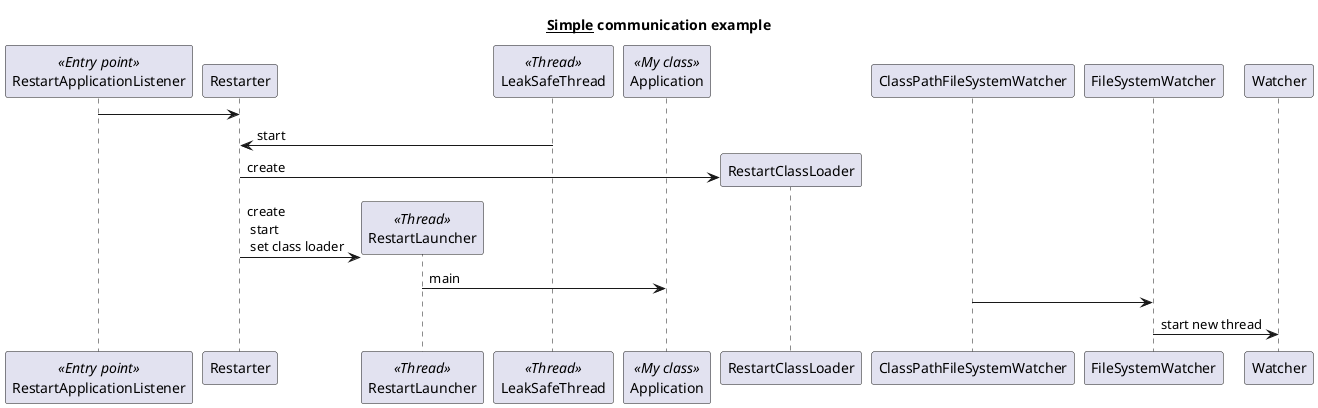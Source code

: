@startuml

title __Simple__ **communication** example

'https://plantuml.com/sequence-diagram

participant RestartApplicationListener << Entry point >>
participant Restarter
participant RestartLauncher << Thread >>
participant LeakSafeThread << Thread >>
participant Application <<My class>>

RestartApplicationListener -> Restarter
LeakSafeThread -> Restarter : start
Restarter -> RestartClassLoader ** : create
Restarter -> RestartLauncher ** :create \n start \n set class loader
RestartLauncher -> Application : main


ClassPathFileSystemWatcher -> FileSystemWatcher
FileSystemWatcher -> Watcher: start new thread

@enduml

@startuml

participant "Famous Bob" as Bob << Generated >>
participant Alice << (C,#ADD1B2) Testable >>

Bob->Alice: First message

@enduml
